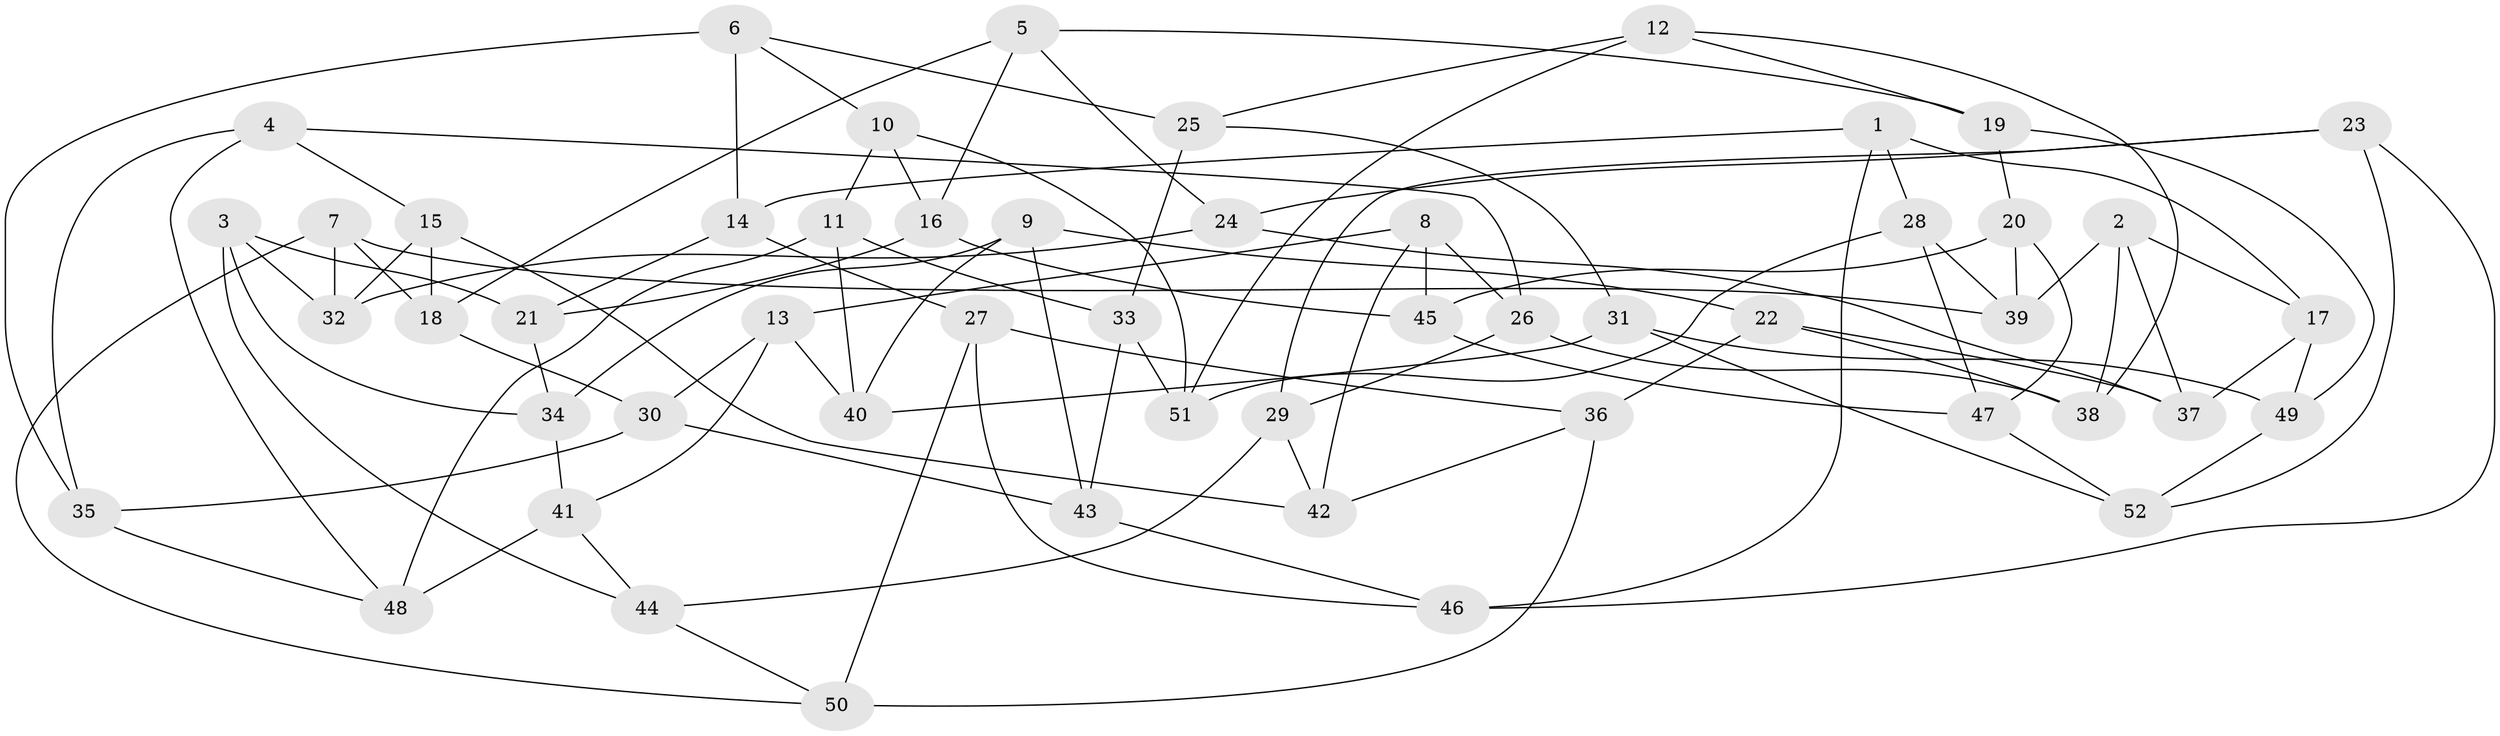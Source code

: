 // Generated by graph-tools (version 1.1) at 2025/03/03/09/25 03:03:06]
// undirected, 52 vertices, 104 edges
graph export_dot {
graph [start="1"]
  node [color=gray90,style=filled];
  1;
  2;
  3;
  4;
  5;
  6;
  7;
  8;
  9;
  10;
  11;
  12;
  13;
  14;
  15;
  16;
  17;
  18;
  19;
  20;
  21;
  22;
  23;
  24;
  25;
  26;
  27;
  28;
  29;
  30;
  31;
  32;
  33;
  34;
  35;
  36;
  37;
  38;
  39;
  40;
  41;
  42;
  43;
  44;
  45;
  46;
  47;
  48;
  49;
  50;
  51;
  52;
  1 -- 14;
  1 -- 28;
  1 -- 46;
  1 -- 17;
  2 -- 17;
  2 -- 39;
  2 -- 37;
  2 -- 38;
  3 -- 21;
  3 -- 44;
  3 -- 32;
  3 -- 34;
  4 -- 15;
  4 -- 26;
  4 -- 35;
  4 -- 48;
  5 -- 24;
  5 -- 19;
  5 -- 18;
  5 -- 16;
  6 -- 25;
  6 -- 35;
  6 -- 14;
  6 -- 10;
  7 -- 39;
  7 -- 18;
  7 -- 32;
  7 -- 50;
  8 -- 45;
  8 -- 42;
  8 -- 13;
  8 -- 26;
  9 -- 40;
  9 -- 43;
  9 -- 22;
  9 -- 34;
  10 -- 16;
  10 -- 51;
  10 -- 11;
  11 -- 40;
  11 -- 33;
  11 -- 48;
  12 -- 19;
  12 -- 51;
  12 -- 38;
  12 -- 25;
  13 -- 30;
  13 -- 41;
  13 -- 40;
  14 -- 27;
  14 -- 21;
  15 -- 32;
  15 -- 42;
  15 -- 18;
  16 -- 21;
  16 -- 45;
  17 -- 49;
  17 -- 37;
  18 -- 30;
  19 -- 49;
  19 -- 20;
  20 -- 39;
  20 -- 45;
  20 -- 47;
  21 -- 34;
  22 -- 38;
  22 -- 37;
  22 -- 36;
  23 -- 52;
  23 -- 24;
  23 -- 29;
  23 -- 46;
  24 -- 37;
  24 -- 32;
  25 -- 31;
  25 -- 33;
  26 -- 38;
  26 -- 29;
  27 -- 36;
  27 -- 50;
  27 -- 46;
  28 -- 39;
  28 -- 51;
  28 -- 47;
  29 -- 42;
  29 -- 44;
  30 -- 43;
  30 -- 35;
  31 -- 52;
  31 -- 40;
  31 -- 49;
  33 -- 43;
  33 -- 51;
  34 -- 41;
  35 -- 48;
  36 -- 50;
  36 -- 42;
  41 -- 44;
  41 -- 48;
  43 -- 46;
  44 -- 50;
  45 -- 47;
  47 -- 52;
  49 -- 52;
}
